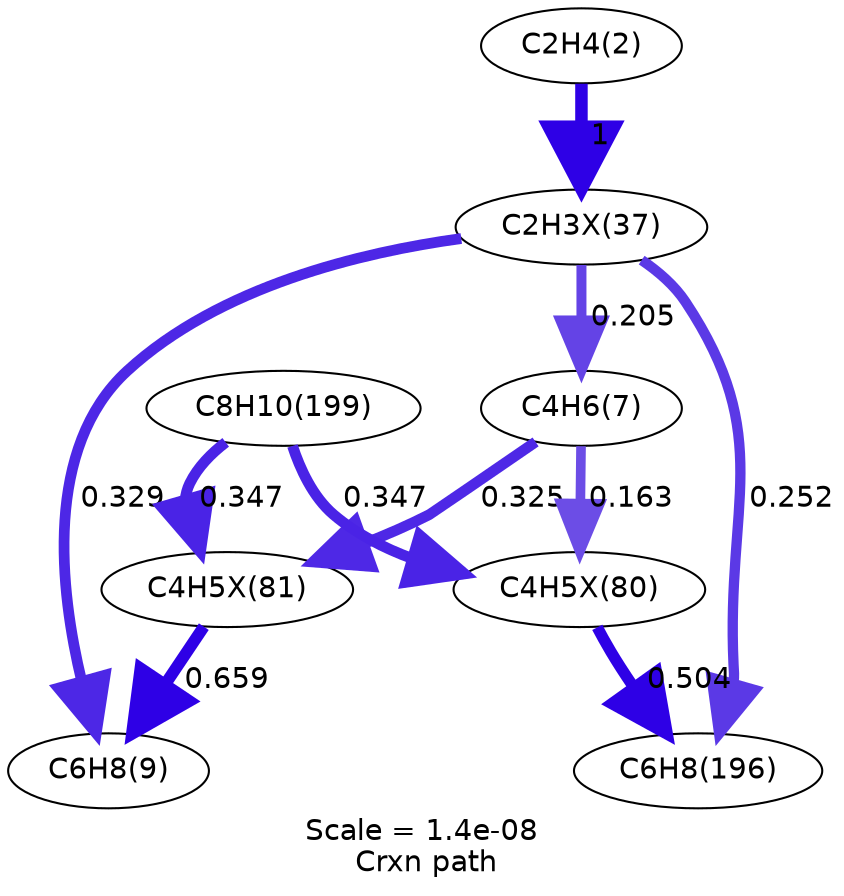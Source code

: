 digraph reaction_paths {
center=1;
s5 -> s25[fontname="Helvetica", style="setlinewidth(6)", arrowsize=3, color="0.7, 1.5, 0.9"
, label=" 1"];
s25 -> s8[fontname="Helvetica", style="setlinewidth(4.8)", arrowsize=2.4, color="0.7, 0.705, 0.9"
, label=" 0.205"];
s25 -> s9[fontname="Helvetica", style="setlinewidth(5.16)", arrowsize=2.58, color="0.7, 0.829, 0.9"
, label=" 0.329"];
s25 -> s10[fontname="Helvetica", style="setlinewidth(4.96)", arrowsize=2.48, color="0.7, 0.752, 0.9"
, label=" 0.252"];
s8 -> s27[fontname="Helvetica", style="setlinewidth(5.15)", arrowsize=2.58, color="0.7, 0.825, 0.9"
, label=" 0.325"];
s8 -> s26[fontname="Helvetica", style="setlinewidth(4.63)", arrowsize=2.31, color="0.7, 0.663, 0.9"
, label=" 0.163"];
s27 -> s9[fontname="Helvetica", style="setlinewidth(5.68)", arrowsize=2.84, color="0.7, 1.16, 0.9"
, label=" 0.659"];
s11 -> s27[fontname="Helvetica", style="setlinewidth(5.2)", arrowsize=2.6, color="0.7, 0.847, 0.9"
, label=" 0.347"];
s26 -> s10[fontname="Helvetica", style="setlinewidth(5.48)", arrowsize=2.74, color="0.7, 1, 0.9"
, label=" 0.504"];
s11 -> s26[fontname="Helvetica", style="setlinewidth(5.2)", arrowsize=2.6, color="0.7, 0.847, 0.9"
, label=" 0.347"];
s5 [ fontname="Helvetica", label="C2H4(2)"];
s8 [ fontname="Helvetica", label="C4H6(7)"];
s9 [ fontname="Helvetica", label="C6H8(9)"];
s10 [ fontname="Helvetica", label="C6H8(196)"];
s11 [ fontname="Helvetica", label="C8H10(199)"];
s25 [ fontname="Helvetica", label="C2H3X(37)"];
s26 [ fontname="Helvetica", label="C4H5X(80)"];
s27 [ fontname="Helvetica", label="C4H5X(81)"];
 label = "Scale = 1.4e-08\l Crxn path";
 fontname = "Helvetica";
}
